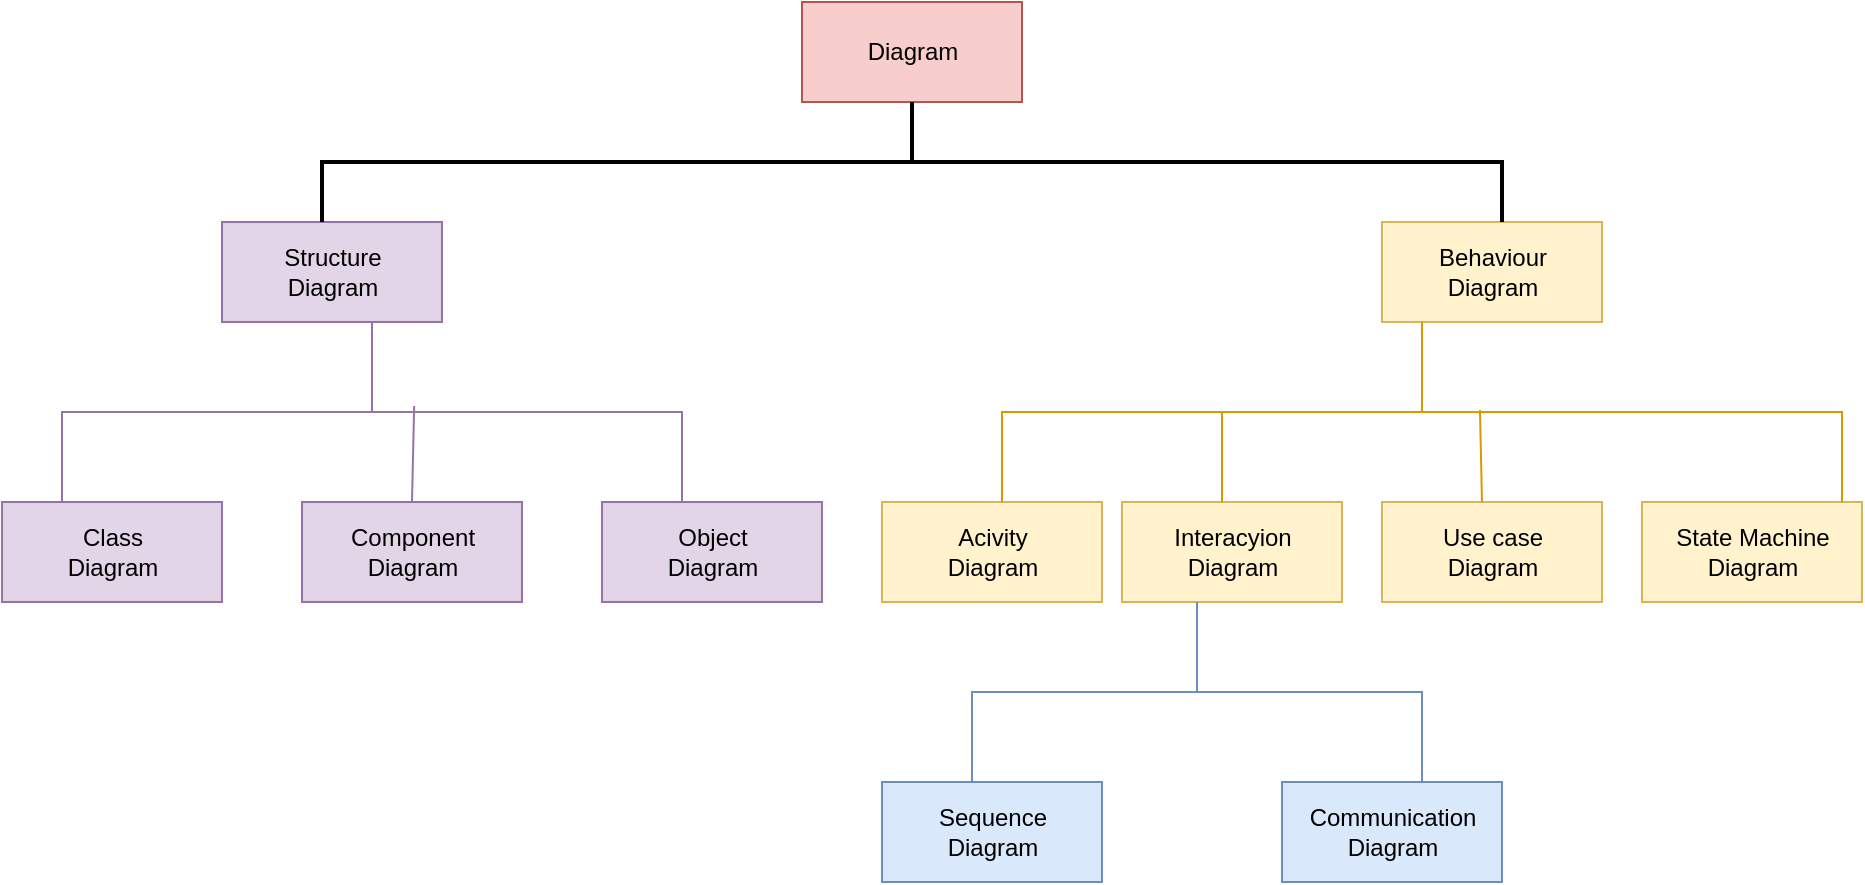 <mxfile version="14.4.3" type="github">
  <diagram id="pbsW0EYo8v5bG5whGGnU" name="Page-1">
    <mxGraphModel dx="1935" dy="639" grid="1" gridSize="10" guides="1" tooltips="1" connect="1" arrows="1" fold="1" page="1" pageScale="1" pageWidth="827" pageHeight="1169" math="0" shadow="0">
      <root>
        <mxCell id="0" />
        <mxCell id="1" parent="0" />
        <object label="Diagram" id="_IIDbct3bR09GxDdQZMr-1">
          <mxCell style="fontFamily=Helvetica;html=1;fillColor=#f8cecc;strokeColor=#b85450;" parent="1" vertex="1">
            <mxGeometry x="350" y="130" width="110" height="50" as="geometry" />
          </mxCell>
        </object>
        <mxCell id="_IIDbct3bR09GxDdQZMr-2" value="Structure&lt;br&gt;Diagram" style="html=1;fillColor=#e1d5e7;strokeColor=#9673a6;" parent="1" vertex="1">
          <mxGeometry x="60" y="240" width="110" height="50" as="geometry" />
        </mxCell>
        <mxCell id="_IIDbct3bR09GxDdQZMr-3" value="Behaviour&lt;br&gt;Diagram" style="html=1;fillColor=#fff2cc;strokeColor=#d6b656;" parent="1" vertex="1">
          <mxGeometry x="640" y="240" width="110" height="50" as="geometry" />
        </mxCell>
        <mxCell id="_IIDbct3bR09GxDdQZMr-10" value="" style="strokeWidth=2;html=1;shape=mxgraph.flowchart.annotation_2;align=left;labelPosition=right;pointerEvents=1;direction=south;" parent="1" vertex="1">
          <mxGeometry x="110" y="180" width="590" height="60" as="geometry" />
        </mxCell>
        <mxCell id="_IIDbct3bR09GxDdQZMr-11" value="Class&lt;br&gt;Diagram" style="html=1;fillColor=#e1d5e7;strokeColor=#9673a6;" parent="1" vertex="1">
          <mxGeometry x="-50" y="380" width="110" height="50" as="geometry" />
        </mxCell>
        <mxCell id="_IIDbct3bR09GxDdQZMr-12" value="Object&lt;br&gt;Diagram" style="html=1;fillColor=#e1d5e7;strokeColor=#9673a6;" parent="1" vertex="1">
          <mxGeometry x="250" y="380" width="110" height="50" as="geometry" />
        </mxCell>
        <mxCell id="_IIDbct3bR09GxDdQZMr-13" value="Component&lt;br&gt;Diagram" style="html=1;fillColor=#e1d5e7;strokeColor=#9673a6;" parent="1" vertex="1">
          <mxGeometry x="100" y="380" width="110" height="50" as="geometry" />
        </mxCell>
        <mxCell id="_IIDbct3bR09GxDdQZMr-14" value="" style="html=1;shape=mxgraph.flowchart.annotation_2;align=left;labelPosition=right;direction=south;fillColor=#e1d5e7;strokeColor=#9673a6;" parent="1" vertex="1">
          <mxGeometry x="-20" y="290" width="310" height="90" as="geometry" />
        </mxCell>
        <mxCell id="_IIDbct3bR09GxDdQZMr-16" value="" style="endArrow=none;html=1;exitX=0.5;exitY=0;exitDx=0;exitDy=0;entryX=0.467;entryY=0.432;entryDx=0;entryDy=0;entryPerimeter=0;fillColor=#e1d5e7;strokeColor=#9673a6;" parent="1" source="_IIDbct3bR09GxDdQZMr-13" target="_IIDbct3bR09GxDdQZMr-14" edge="1">
          <mxGeometry width="50" height="50" relative="1" as="geometry">
            <mxPoint x="390" y="330" as="sourcePoint" />
            <mxPoint x="155" y="339" as="targetPoint" />
          </mxGeometry>
        </mxCell>
        <mxCell id="_IIDbct3bR09GxDdQZMr-17" value="State Machine&lt;br&gt;Diagram" style="html=1;fillColor=#fff2cc;strokeColor=#d6b656;" parent="1" vertex="1">
          <mxGeometry x="770" y="380" width="110" height="50" as="geometry" />
        </mxCell>
        <mxCell id="_IIDbct3bR09GxDdQZMr-18" value="Use case&lt;br&gt;Diagram" style="html=1;fillColor=#fff2cc;strokeColor=#d6b656;" parent="1" vertex="1">
          <mxGeometry x="640" y="380" width="110" height="50" as="geometry" />
        </mxCell>
        <mxCell id="_IIDbct3bR09GxDdQZMr-19" value="Interacyion&lt;br&gt;Diagram" style="html=1;fillColor=#fff2cc;strokeColor=#d6b656;" parent="1" vertex="1">
          <mxGeometry x="510" y="380" width="110" height="50" as="geometry" />
        </mxCell>
        <mxCell id="_IIDbct3bR09GxDdQZMr-20" value="Acivity&lt;br&gt;Diagram" style="html=1;fillColor=#fff2cc;strokeColor=#d6b656;" parent="1" vertex="1">
          <mxGeometry x="390" y="380" width="110" height="50" as="geometry" />
        </mxCell>
        <mxCell id="_IIDbct3bR09GxDdQZMr-21" value="" style="html=1;shape=mxgraph.flowchart.annotation_2;align=left;labelPosition=right;direction=south;fillColor=#ffe6cc;strokeColor=#d79b00;" parent="1" vertex="1">
          <mxGeometry x="450" y="290" width="420" height="90" as="geometry" />
        </mxCell>
        <mxCell id="_IIDbct3bR09GxDdQZMr-23" value="" style="endArrow=none;html=1;entryX=0.489;entryY=0.431;entryDx=0;entryDy=0;entryPerimeter=0;fillColor=#ffe6cc;strokeColor=#d79b00;" parent="1" target="_IIDbct3bR09GxDdQZMr-21" edge="1">
          <mxGeometry width="50" height="50" relative="1" as="geometry">
            <mxPoint x="690" y="380" as="sourcePoint" />
            <mxPoint x="740" y="330" as="targetPoint" />
          </mxGeometry>
        </mxCell>
        <mxCell id="_IIDbct3bR09GxDdQZMr-24" value="" style="endArrow=none;html=1;fillColor=#ffe6cc;strokeColor=#d79b00;" parent="1" edge="1">
          <mxGeometry width="50" height="50" relative="1" as="geometry">
            <mxPoint x="560" y="380" as="sourcePoint" />
            <mxPoint x="560" y="335" as="targetPoint" />
          </mxGeometry>
        </mxCell>
        <mxCell id="_IIDbct3bR09GxDdQZMr-25" value="Communication&lt;br&gt;Diagram" style="html=1;fillColor=#dae8fc;strokeColor=#6c8ebf;" parent="1" vertex="1">
          <mxGeometry x="590" y="520" width="110" height="50" as="geometry" />
        </mxCell>
        <mxCell id="_IIDbct3bR09GxDdQZMr-26" value="Sequence&lt;br&gt;Diagram" style="html=1;fillColor=#dae8fc;strokeColor=#6c8ebf;" parent="1" vertex="1">
          <mxGeometry x="390" y="520" width="110" height="50" as="geometry" />
        </mxCell>
        <mxCell id="_IIDbct3bR09GxDdQZMr-28" value="" style="html=1;shape=mxgraph.flowchart.annotation_2;align=left;labelPosition=right;direction=south;fillColor=#dae8fc;strokeColor=#6c8ebf;" parent="1" vertex="1">
          <mxGeometry x="435" y="430" width="225" height="90" as="geometry" />
        </mxCell>
      </root>
    </mxGraphModel>
  </diagram>
</mxfile>
